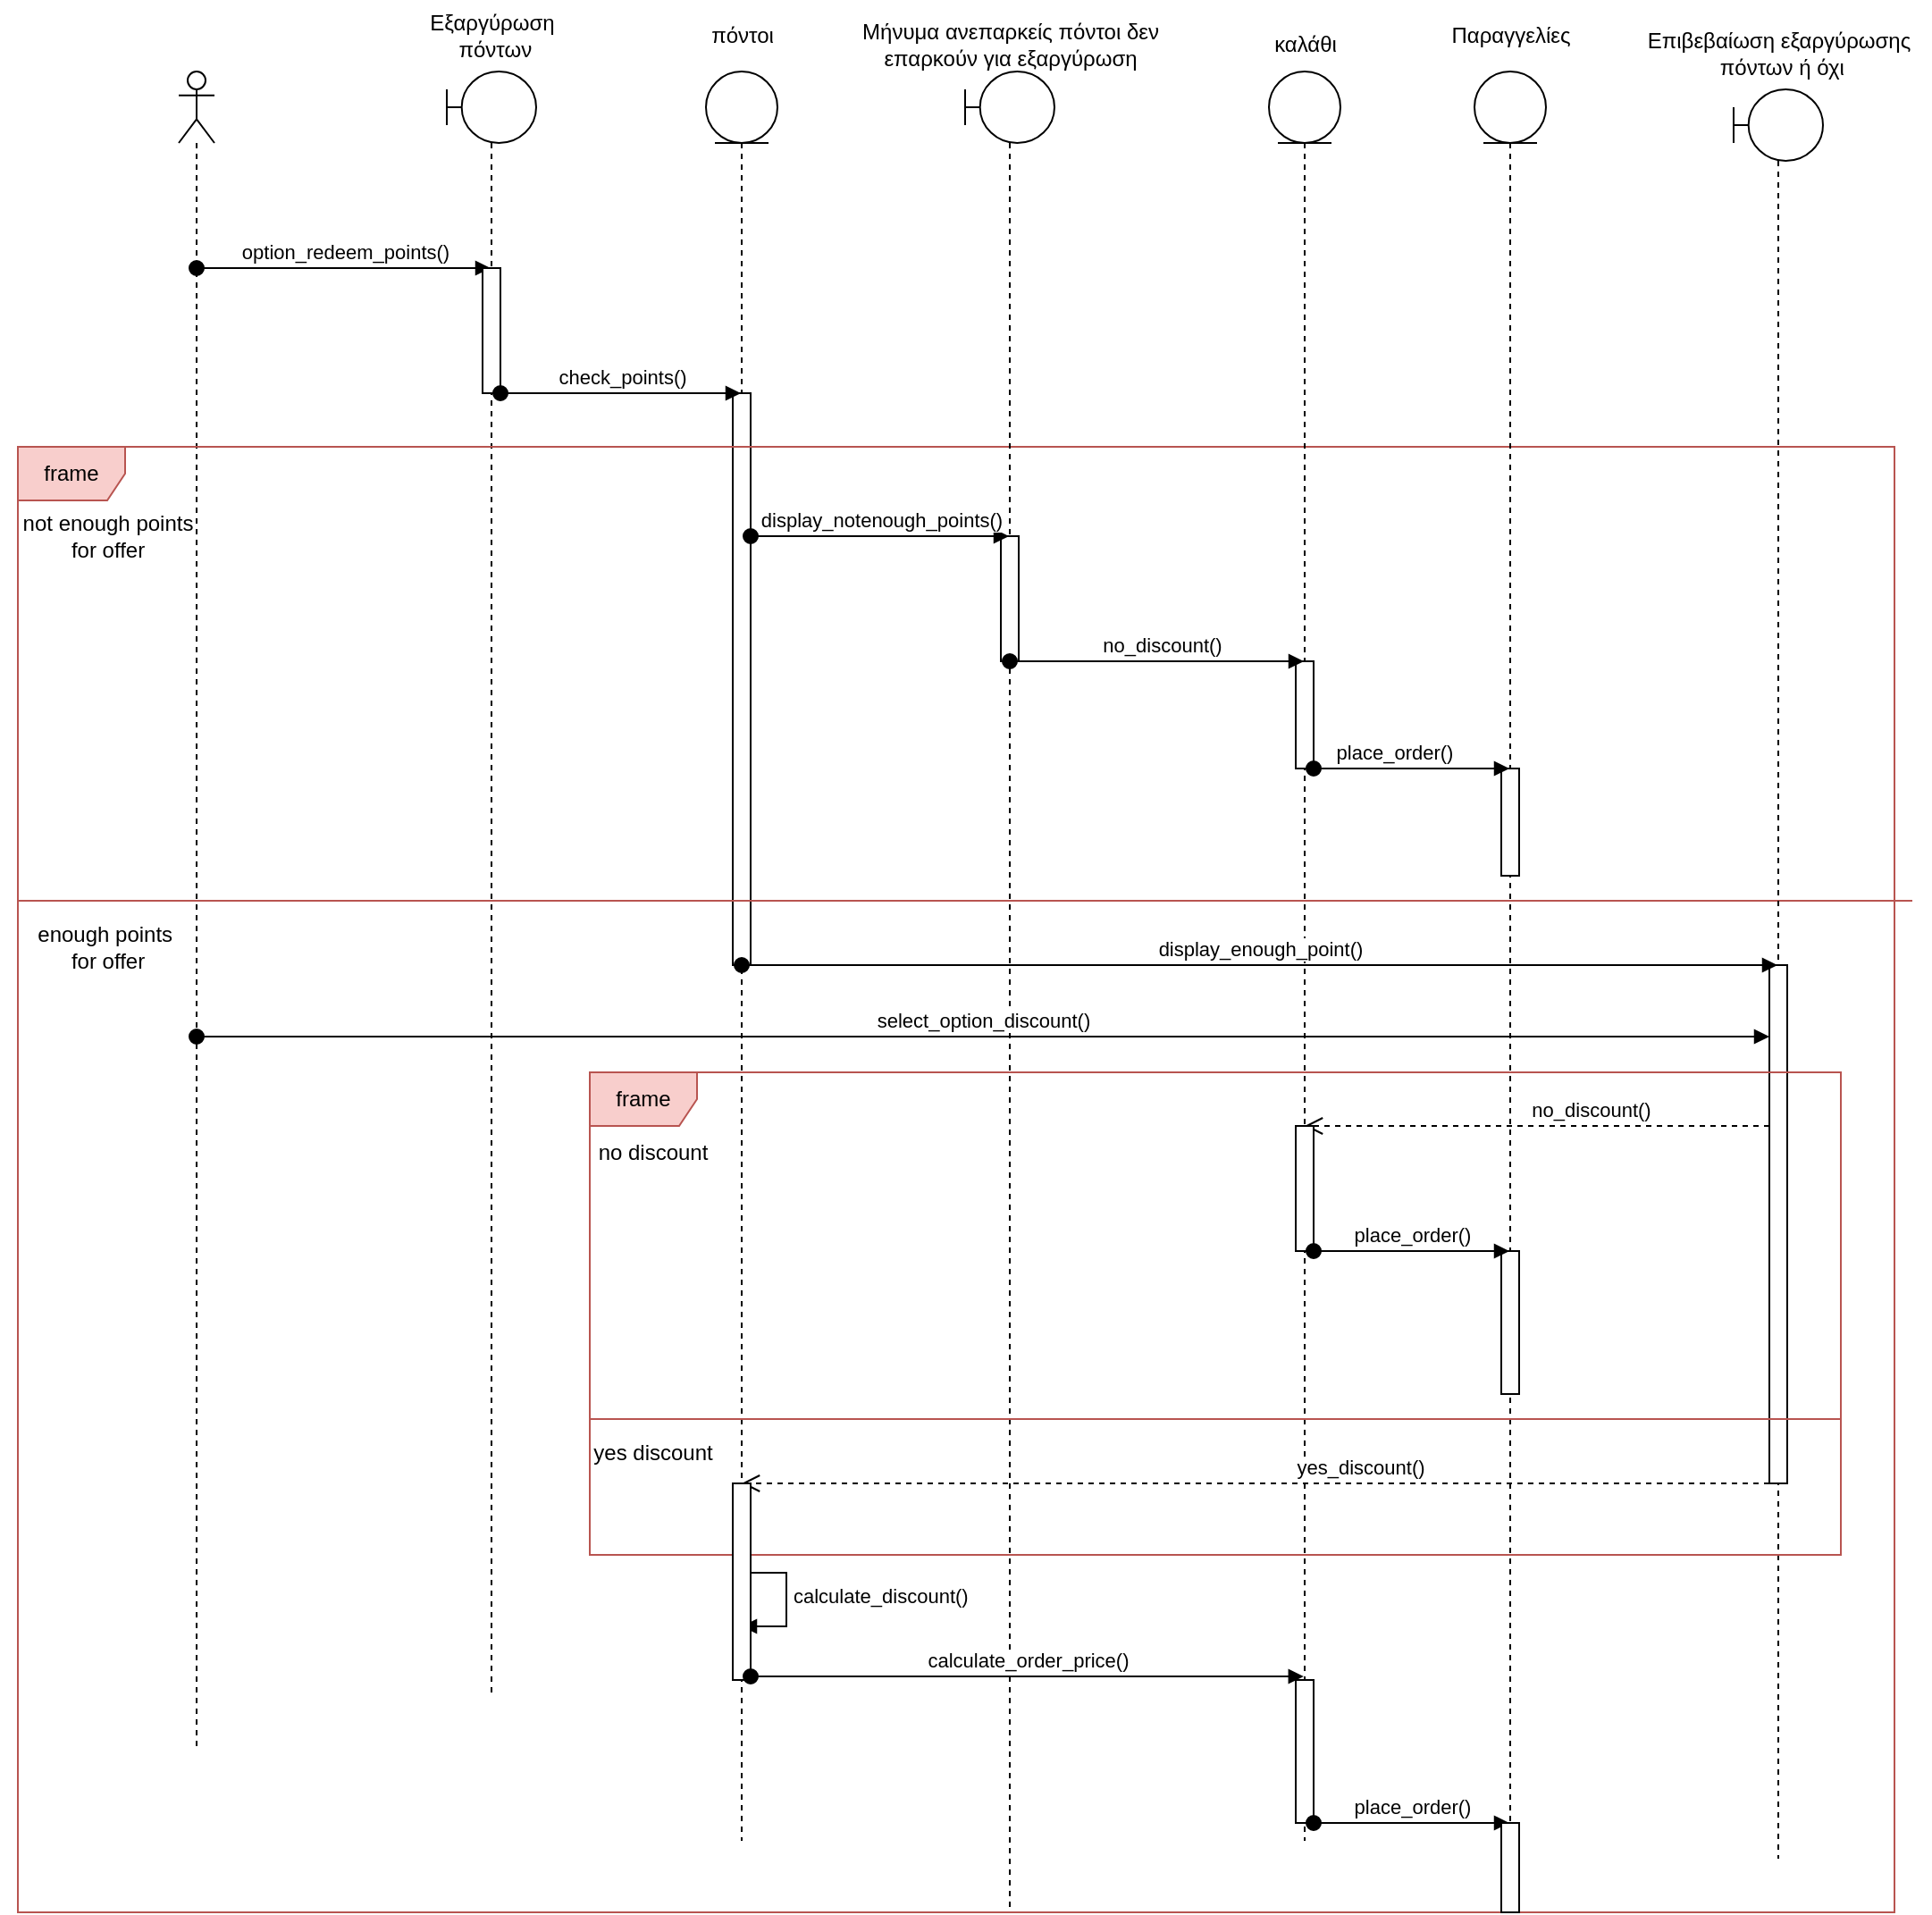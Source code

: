 <mxfile version="21.2.1" type="device">
  <diagram name="Page-1" id="1Qh95ByNqFMj4VLGXkBR">
    <mxGraphModel dx="1371" dy="613" grid="1" gridSize="10" guides="1" tooltips="1" connect="1" arrows="1" fold="1" page="1" pageScale="1" pageWidth="850" pageHeight="1100" math="0" shadow="0">
      <root>
        <mxCell id="0" />
        <mxCell id="1" parent="0" />
        <mxCell id="mDf0052SrTb-ewjHU_Fc-1" value="" style="shape=umlLifeline;perimeter=lifelinePerimeter;whiteSpace=wrap;html=1;container=1;dropTarget=0;collapsible=0;recursiveResize=0;outlineConnect=0;portConstraint=eastwest;newEdgeStyle={&quot;edgeStyle&quot;:&quot;elbowEdgeStyle&quot;,&quot;elbow&quot;:&quot;vertical&quot;,&quot;curved&quot;:0,&quot;rounded&quot;:0};participant=umlActor;" vertex="1" parent="1">
          <mxGeometry x="90" y="40" width="20" height="940" as="geometry" />
        </mxCell>
        <mxCell id="mDf0052SrTb-ewjHU_Fc-3" value="option_redeem_points()" style="html=1;verticalAlign=bottom;startArrow=oval;startFill=1;endArrow=block;startSize=8;edgeStyle=elbowEdgeStyle;elbow=vertical;curved=0;rounded=0;" edge="1" parent="1" source="mDf0052SrTb-ewjHU_Fc-1" target="mDf0052SrTb-ewjHU_Fc-6">
          <mxGeometry width="60" relative="1" as="geometry">
            <mxPoint x="170" y="140" as="sourcePoint" />
            <mxPoint x="274.5" y="150" as="targetPoint" />
            <Array as="points">
              <mxPoint x="230" y="150" />
            </Array>
          </mxGeometry>
        </mxCell>
        <mxCell id="mDf0052SrTb-ewjHU_Fc-6" value="" style="shape=umlLifeline;perimeter=lifelinePerimeter;whiteSpace=wrap;html=1;container=1;dropTarget=0;collapsible=0;recursiveResize=0;outlineConnect=0;portConstraint=eastwest;newEdgeStyle={&quot;edgeStyle&quot;:&quot;elbowEdgeStyle&quot;,&quot;elbow&quot;:&quot;vertical&quot;,&quot;curved&quot;:0,&quot;rounded&quot;:0};participant=umlBoundary;" vertex="1" parent="1">
          <mxGeometry x="240" y="40" width="50" height="910" as="geometry" />
        </mxCell>
        <mxCell id="mDf0052SrTb-ewjHU_Fc-9" value="" style="html=1;points=[];perimeter=orthogonalPerimeter;outlineConnect=0;targetShapes=umlLifeline;portConstraint=eastwest;newEdgeStyle={&quot;edgeStyle&quot;:&quot;elbowEdgeStyle&quot;,&quot;elbow&quot;:&quot;vertical&quot;,&quot;curved&quot;:0,&quot;rounded&quot;:0};" vertex="1" parent="mDf0052SrTb-ewjHU_Fc-6">
          <mxGeometry x="20" y="110" width="10" height="70" as="geometry" />
        </mxCell>
        <mxCell id="mDf0052SrTb-ewjHU_Fc-7" value="Εξαργύρωση&lt;br&gt;&amp;nbsp;πόντων" style="text;html=1;align=center;verticalAlign=middle;resizable=0;points=[];autosize=1;strokeColor=none;fillColor=none;" vertex="1" parent="1">
          <mxGeometry x="220" width="90" height="40" as="geometry" />
        </mxCell>
        <mxCell id="mDf0052SrTb-ewjHU_Fc-10" value="" style="shape=umlLifeline;perimeter=lifelinePerimeter;whiteSpace=wrap;html=1;container=1;dropTarget=0;collapsible=0;recursiveResize=0;outlineConnect=0;portConstraint=eastwest;newEdgeStyle={&quot;edgeStyle&quot;:&quot;elbowEdgeStyle&quot;,&quot;elbow&quot;:&quot;vertical&quot;,&quot;curved&quot;:0,&quot;rounded&quot;:0};participant=umlEntity;" vertex="1" parent="1">
          <mxGeometry x="385" y="40" width="40" height="990" as="geometry" />
        </mxCell>
        <mxCell id="mDf0052SrTb-ewjHU_Fc-13" value="" style="html=1;points=[];perimeter=orthogonalPerimeter;outlineConnect=0;targetShapes=umlLifeline;portConstraint=eastwest;newEdgeStyle={&quot;edgeStyle&quot;:&quot;elbowEdgeStyle&quot;,&quot;elbow&quot;:&quot;vertical&quot;,&quot;curved&quot;:0,&quot;rounded&quot;:0};" vertex="1" parent="mDf0052SrTb-ewjHU_Fc-10">
          <mxGeometry x="15" y="180" width="10" height="320" as="geometry" />
        </mxCell>
        <mxCell id="mDf0052SrTb-ewjHU_Fc-11" value="πόντοι" style="text;html=1;align=center;verticalAlign=middle;resizable=0;points=[];autosize=1;strokeColor=none;fillColor=none;" vertex="1" parent="1">
          <mxGeometry x="375" y="5" width="60" height="30" as="geometry" />
        </mxCell>
        <mxCell id="mDf0052SrTb-ewjHU_Fc-12" value="check_points()" style="html=1;verticalAlign=bottom;startArrow=oval;startFill=1;endArrow=block;startSize=8;edgeStyle=elbowEdgeStyle;elbow=vertical;curved=0;rounded=0;" edge="1" parent="1" source="mDf0052SrTb-ewjHU_Fc-9" target="mDf0052SrTb-ewjHU_Fc-10">
          <mxGeometry width="60" relative="1" as="geometry">
            <mxPoint x="310" y="220" as="sourcePoint" />
            <mxPoint x="370" y="220" as="targetPoint" />
            <Array as="points">
              <mxPoint x="360" y="220" />
            </Array>
          </mxGeometry>
        </mxCell>
        <mxCell id="mDf0052SrTb-ewjHU_Fc-14" value="frame" style="shape=umlFrame;whiteSpace=wrap;html=1;pointerEvents=0;fillColor=#f8cecc;strokeColor=#b85450;" vertex="1" parent="1">
          <mxGeometry y="250" width="1050" height="820" as="geometry" />
        </mxCell>
        <mxCell id="mDf0052SrTb-ewjHU_Fc-15" value="not enough points&lt;br&gt;for offer" style="text;html=1;align=center;verticalAlign=middle;resizable=0;points=[];autosize=1;strokeColor=none;fillColor=none;" vertex="1" parent="1">
          <mxGeometry x="-10" y="280" width="120" height="40" as="geometry" />
        </mxCell>
        <mxCell id="mDf0052SrTb-ewjHU_Fc-17" value="" style="shape=umlLifeline;perimeter=lifelinePerimeter;whiteSpace=wrap;html=1;container=1;dropTarget=0;collapsible=0;recursiveResize=0;outlineConnect=0;portConstraint=eastwest;newEdgeStyle={&quot;edgeStyle&quot;:&quot;elbowEdgeStyle&quot;,&quot;elbow&quot;:&quot;vertical&quot;,&quot;curved&quot;:0,&quot;rounded&quot;:0};participant=umlBoundary;" vertex="1" parent="1">
          <mxGeometry x="530" y="40" width="50" height="1030" as="geometry" />
        </mxCell>
        <mxCell id="mDf0052SrTb-ewjHU_Fc-20" value="" style="html=1;points=[];perimeter=orthogonalPerimeter;outlineConnect=0;targetShapes=umlLifeline;portConstraint=eastwest;newEdgeStyle={&quot;edgeStyle&quot;:&quot;elbowEdgeStyle&quot;,&quot;elbow&quot;:&quot;vertical&quot;,&quot;curved&quot;:0,&quot;rounded&quot;:0};" vertex="1" parent="mDf0052SrTb-ewjHU_Fc-17">
          <mxGeometry x="20" y="260" width="10" height="70" as="geometry" />
        </mxCell>
        <mxCell id="mDf0052SrTb-ewjHU_Fc-18" value="Mήνυμα ανεπαρκείς πόντοι δεν &lt;br&gt;επαρκούν για εξαργύρωση" style="text;html=1;align=center;verticalAlign=middle;resizable=0;points=[];autosize=1;strokeColor=none;fillColor=none;" vertex="1" parent="1">
          <mxGeometry x="460" y="5" width="190" height="40" as="geometry" />
        </mxCell>
        <mxCell id="mDf0052SrTb-ewjHU_Fc-19" value="display_notenough_points()" style="html=1;verticalAlign=bottom;startArrow=oval;startFill=1;endArrow=block;startSize=8;edgeStyle=elbowEdgeStyle;elbow=vertical;curved=0;rounded=0;" edge="1" parent="1" source="mDf0052SrTb-ewjHU_Fc-13" target="mDf0052SrTb-ewjHU_Fc-17">
          <mxGeometry width="60" relative="1" as="geometry">
            <mxPoint x="425" y="299.5" as="sourcePoint" />
            <mxPoint x="485" y="299.5" as="targetPoint" />
            <Array as="points">
              <mxPoint x="500" y="300" />
            </Array>
          </mxGeometry>
        </mxCell>
        <mxCell id="mDf0052SrTb-ewjHU_Fc-21" value="" style="shape=umlLifeline;perimeter=lifelinePerimeter;whiteSpace=wrap;html=1;container=1;dropTarget=0;collapsible=0;recursiveResize=0;outlineConnect=0;portConstraint=eastwest;newEdgeStyle={&quot;edgeStyle&quot;:&quot;elbowEdgeStyle&quot;,&quot;elbow&quot;:&quot;vertical&quot;,&quot;curved&quot;:0,&quot;rounded&quot;:0};participant=umlEntity;" vertex="1" parent="1">
          <mxGeometry x="700" y="40" width="40" height="990" as="geometry" />
        </mxCell>
        <mxCell id="mDf0052SrTb-ewjHU_Fc-24" value="" style="html=1;points=[];perimeter=orthogonalPerimeter;outlineConnect=0;targetShapes=umlLifeline;portConstraint=eastwest;newEdgeStyle={&quot;edgeStyle&quot;:&quot;elbowEdgeStyle&quot;,&quot;elbow&quot;:&quot;vertical&quot;,&quot;curved&quot;:0,&quot;rounded&quot;:0};" vertex="1" parent="mDf0052SrTb-ewjHU_Fc-21">
          <mxGeometry x="15" y="330" width="10" height="60" as="geometry" />
        </mxCell>
        <mxCell id="mDf0052SrTb-ewjHU_Fc-51" value="" style="html=1;points=[];perimeter=orthogonalPerimeter;outlineConnect=0;targetShapes=umlLifeline;portConstraint=eastwest;newEdgeStyle={&quot;edgeStyle&quot;:&quot;elbowEdgeStyle&quot;,&quot;elbow&quot;:&quot;vertical&quot;,&quot;curved&quot;:0,&quot;rounded&quot;:0};" vertex="1" parent="mDf0052SrTb-ewjHU_Fc-21">
          <mxGeometry x="15" y="900" width="10" height="80" as="geometry" />
        </mxCell>
        <mxCell id="mDf0052SrTb-ewjHU_Fc-22" value="Παραγγελίες" style="text;html=1;align=center;verticalAlign=middle;resizable=0;points=[];autosize=1;strokeColor=none;fillColor=none;" vertex="1" parent="1">
          <mxGeometry x="790" y="5" width="90" height="30" as="geometry" />
        </mxCell>
        <mxCell id="mDf0052SrTb-ewjHU_Fc-23" value="no_discount()" style="html=1;verticalAlign=bottom;startArrow=oval;startFill=1;endArrow=block;startSize=8;edgeStyle=elbowEdgeStyle;elbow=vertical;curved=0;rounded=0;" edge="1" parent="1" source="mDf0052SrTb-ewjHU_Fc-17" target="mDf0052SrTb-ewjHU_Fc-21">
          <mxGeometry x="0.036" width="60" relative="1" as="geometry">
            <mxPoint x="590" y="280" as="sourcePoint" />
            <mxPoint x="650" y="280" as="targetPoint" />
            <Array as="points">
              <mxPoint x="680" y="370" />
            </Array>
            <mxPoint as="offset" />
          </mxGeometry>
        </mxCell>
        <mxCell id="mDf0052SrTb-ewjHU_Fc-25" value="καλάθι" style="text;html=1;align=center;verticalAlign=middle;resizable=0;points=[];autosize=1;strokeColor=none;fillColor=none;" vertex="1" parent="1">
          <mxGeometry x="690" y="10" width="60" height="30" as="geometry" />
        </mxCell>
        <mxCell id="mDf0052SrTb-ewjHU_Fc-28" value="" style="shape=umlLifeline;perimeter=lifelinePerimeter;whiteSpace=wrap;html=1;container=1;dropTarget=0;collapsible=0;recursiveResize=0;outlineConnect=0;portConstraint=eastwest;newEdgeStyle={&quot;edgeStyle&quot;:&quot;elbowEdgeStyle&quot;,&quot;elbow&quot;:&quot;vertical&quot;,&quot;curved&quot;:0,&quot;rounded&quot;:0};participant=umlEntity;" vertex="1" parent="1">
          <mxGeometry x="815" y="40" width="40" height="1020" as="geometry" />
        </mxCell>
        <mxCell id="mDf0052SrTb-ewjHU_Fc-30" value="" style="html=1;points=[];perimeter=orthogonalPerimeter;outlineConnect=0;targetShapes=umlLifeline;portConstraint=eastwest;newEdgeStyle={&quot;edgeStyle&quot;:&quot;elbowEdgeStyle&quot;,&quot;elbow&quot;:&quot;vertical&quot;,&quot;curved&quot;:0,&quot;rounded&quot;:0};" vertex="1" parent="mDf0052SrTb-ewjHU_Fc-28">
          <mxGeometry x="15" y="390" width="10" height="60" as="geometry" />
        </mxCell>
        <mxCell id="mDf0052SrTb-ewjHU_Fc-29" value="place_order()" style="html=1;verticalAlign=bottom;startArrow=oval;startFill=1;endArrow=block;startSize=8;edgeStyle=elbowEdgeStyle;elbow=vertical;curved=0;rounded=0;" edge="1" parent="1" source="mDf0052SrTb-ewjHU_Fc-24" target="mDf0052SrTb-ewjHU_Fc-28">
          <mxGeometry x="-0.178" width="60" relative="1" as="geometry">
            <mxPoint x="750" y="430" as="sourcePoint" />
            <mxPoint x="810" y="430" as="targetPoint" />
            <Array as="points">
              <mxPoint x="810" y="430" />
            </Array>
            <mxPoint as="offset" />
          </mxGeometry>
        </mxCell>
        <mxCell id="mDf0052SrTb-ewjHU_Fc-31" value="" style="line;strokeWidth=1;fillColor=#f8cecc;align=left;verticalAlign=middle;spacingTop=-1;spacingLeft=3;spacingRight=3;rotatable=0;labelPosition=right;points=[];portConstraint=eastwest;strokeColor=#b85450;" vertex="1" parent="1">
          <mxGeometry y="500" width="1060" height="8" as="geometry" />
        </mxCell>
        <mxCell id="mDf0052SrTb-ewjHU_Fc-32" value="enough points&amp;nbsp;&lt;br&gt;for offer" style="text;html=1;align=center;verticalAlign=middle;resizable=0;points=[];autosize=1;strokeColor=none;fillColor=none;" vertex="1" parent="1">
          <mxGeometry y="510" width="100" height="40" as="geometry" />
        </mxCell>
        <mxCell id="mDf0052SrTb-ewjHU_Fc-33" value="" style="shape=umlLifeline;perimeter=lifelinePerimeter;whiteSpace=wrap;html=1;container=1;dropTarget=0;collapsible=0;recursiveResize=0;outlineConnect=0;portConstraint=eastwest;newEdgeStyle={&quot;edgeStyle&quot;:&quot;elbowEdgeStyle&quot;,&quot;elbow&quot;:&quot;vertical&quot;,&quot;curved&quot;:0,&quot;rounded&quot;:0};participant=umlBoundary;" vertex="1" parent="1">
          <mxGeometry x="960" y="50" width="50" height="990" as="geometry" />
        </mxCell>
        <mxCell id="mDf0052SrTb-ewjHU_Fc-36" value="" style="html=1;points=[];perimeter=orthogonalPerimeter;outlineConnect=0;targetShapes=umlLifeline;portConstraint=eastwest;newEdgeStyle={&quot;edgeStyle&quot;:&quot;elbowEdgeStyle&quot;,&quot;elbow&quot;:&quot;vertical&quot;,&quot;curved&quot;:0,&quot;rounded&quot;:0};" vertex="1" parent="mDf0052SrTb-ewjHU_Fc-33">
          <mxGeometry x="20" y="490" width="10" height="290" as="geometry" />
        </mxCell>
        <mxCell id="mDf0052SrTb-ewjHU_Fc-34" value="Επιβεβαίωση εξαργύρωσης&lt;br&gt;&amp;nbsp;πόντων ή όχι" style="text;html=1;align=center;verticalAlign=middle;resizable=0;points=[];autosize=1;strokeColor=none;fillColor=none;" vertex="1" parent="1">
          <mxGeometry x="900" y="10" width="170" height="40" as="geometry" />
        </mxCell>
        <mxCell id="mDf0052SrTb-ewjHU_Fc-35" value="display_enough_point()" style="html=1;verticalAlign=bottom;startArrow=oval;startFill=1;endArrow=block;startSize=8;edgeStyle=elbowEdgeStyle;elbow=vertical;curved=0;rounded=0;" edge="1" parent="1" source="mDf0052SrTb-ewjHU_Fc-10" target="mDf0052SrTb-ewjHU_Fc-33">
          <mxGeometry width="60" relative="1" as="geometry">
            <mxPoint x="330" y="570" as="sourcePoint" />
            <mxPoint x="390" y="570" as="targetPoint" />
            <Array as="points">
              <mxPoint x="460" y="540" />
            </Array>
          </mxGeometry>
        </mxCell>
        <mxCell id="mDf0052SrTb-ewjHU_Fc-37" value="frame" style="shape=umlFrame;whiteSpace=wrap;html=1;pointerEvents=0;fillColor=#f8cecc;strokeColor=#b85450;" vertex="1" parent="1">
          <mxGeometry x="320" y="600" width="700" height="270" as="geometry" />
        </mxCell>
        <mxCell id="mDf0052SrTb-ewjHU_Fc-38" value="select_option_discount()" style="html=1;verticalAlign=bottom;startArrow=oval;startFill=1;endArrow=block;startSize=8;edgeStyle=elbowEdgeStyle;elbow=vertical;curved=0;rounded=0;" edge="1" parent="1" source="mDf0052SrTb-ewjHU_Fc-1" target="mDf0052SrTb-ewjHU_Fc-36">
          <mxGeometry width="60" relative="1" as="geometry">
            <mxPoint x="890" y="580" as="sourcePoint" />
            <mxPoint x="950" y="580" as="targetPoint" />
            <Array as="points">
              <mxPoint x="940" y="580" />
            </Array>
          </mxGeometry>
        </mxCell>
        <mxCell id="mDf0052SrTb-ewjHU_Fc-39" value="no discount" style="text;html=1;align=center;verticalAlign=middle;resizable=0;points=[];autosize=1;strokeColor=none;fillColor=none;" vertex="1" parent="1">
          <mxGeometry x="315" y="630" width="80" height="30" as="geometry" />
        </mxCell>
        <mxCell id="mDf0052SrTb-ewjHU_Fc-40" value="no_discount()" style="html=1;verticalAlign=bottom;endArrow=open;dashed=1;endSize=8;edgeStyle=elbowEdgeStyle;elbow=vertical;curved=0;rounded=0;" edge="1" parent="1" source="mDf0052SrTb-ewjHU_Fc-36" target="mDf0052SrTb-ewjHU_Fc-21">
          <mxGeometry x="-0.232" relative="1" as="geometry">
            <mxPoint x="950" y="630" as="sourcePoint" />
            <mxPoint x="870" y="630" as="targetPoint" />
            <Array as="points">
              <mxPoint x="950" y="630" />
              <mxPoint x="760" y="640" />
            </Array>
            <mxPoint as="offset" />
          </mxGeometry>
        </mxCell>
        <mxCell id="mDf0052SrTb-ewjHU_Fc-41" value="" style="html=1;points=[];perimeter=orthogonalPerimeter;outlineConnect=0;targetShapes=umlLifeline;portConstraint=eastwest;newEdgeStyle={&quot;edgeStyle&quot;:&quot;elbowEdgeStyle&quot;,&quot;elbow&quot;:&quot;vertical&quot;,&quot;curved&quot;:0,&quot;rounded&quot;:0};" vertex="1" parent="1">
          <mxGeometry x="715" y="630" width="10" height="70" as="geometry" />
        </mxCell>
        <mxCell id="mDf0052SrTb-ewjHU_Fc-42" value="" style="html=1;points=[];perimeter=orthogonalPerimeter;outlineConnect=0;targetShapes=umlLifeline;portConstraint=eastwest;newEdgeStyle={&quot;edgeStyle&quot;:&quot;elbowEdgeStyle&quot;,&quot;elbow&quot;:&quot;vertical&quot;,&quot;curved&quot;:0,&quot;rounded&quot;:0};" vertex="1" parent="1">
          <mxGeometry x="830" y="700" width="10" height="80" as="geometry" />
        </mxCell>
        <mxCell id="mDf0052SrTb-ewjHU_Fc-43" value="place_order()" style="html=1;verticalAlign=bottom;startArrow=oval;startFill=1;endArrow=block;startSize=8;edgeStyle=elbowEdgeStyle;elbow=vertical;curved=0;rounded=0;" edge="1" parent="1" source="mDf0052SrTb-ewjHU_Fc-41" target="mDf0052SrTb-ewjHU_Fc-28">
          <mxGeometry width="60" relative="1" as="geometry">
            <mxPoint x="740" y="699" as="sourcePoint" />
            <mxPoint x="800" y="699" as="targetPoint" />
            <Array as="points">
              <mxPoint x="810" y="700" />
            </Array>
          </mxGeometry>
        </mxCell>
        <mxCell id="mDf0052SrTb-ewjHU_Fc-44" value="" style="line;strokeWidth=1;fillColor=#f8cecc;align=left;verticalAlign=middle;spacingTop=-1;spacingLeft=3;spacingRight=3;rotatable=0;labelPosition=right;points=[];portConstraint=eastwest;strokeColor=#b85450;" vertex="1" parent="1">
          <mxGeometry x="320" y="790" width="700" height="8" as="geometry" />
        </mxCell>
        <mxCell id="mDf0052SrTb-ewjHU_Fc-45" value="yes discount" style="text;html=1;align=center;verticalAlign=middle;resizable=0;points=[];autosize=1;strokeColor=none;fillColor=none;" vertex="1" parent="1">
          <mxGeometry x="310" y="798" width="90" height="30" as="geometry" />
        </mxCell>
        <mxCell id="mDf0052SrTb-ewjHU_Fc-46" value="yes_discount()" style="html=1;verticalAlign=bottom;endArrow=open;dashed=1;endSize=8;edgeStyle=elbowEdgeStyle;elbow=vertical;curved=0;rounded=0;" edge="1" parent="1" source="mDf0052SrTb-ewjHU_Fc-36" target="mDf0052SrTb-ewjHU_Fc-10">
          <mxGeometry x="-0.201" relative="1" as="geometry">
            <mxPoint x="970" y="828" as="sourcePoint" />
            <mxPoint x="890" y="828" as="targetPoint" />
            <Array as="points">
              <mxPoint x="950" y="830" />
              <mxPoint x="440" y="770" />
            </Array>
            <mxPoint as="offset" />
          </mxGeometry>
        </mxCell>
        <mxCell id="mDf0052SrTb-ewjHU_Fc-48" value="calculate_discount()" style="html=1;align=left;spacingLeft=2;endArrow=block;rounded=0;edgeStyle=orthogonalEdgeStyle;curved=0;rounded=0;" edge="1" parent="1">
          <mxGeometry x="0.012" relative="1" as="geometry">
            <mxPoint x="400" y="880" as="sourcePoint" />
            <Array as="points">
              <mxPoint x="430" y="910" />
            </Array>
            <mxPoint x="405" y="910" as="targetPoint" />
            <mxPoint as="offset" />
          </mxGeometry>
        </mxCell>
        <mxCell id="mDf0052SrTb-ewjHU_Fc-49" value="" style="html=1;points=[];perimeter=orthogonalPerimeter;outlineConnect=0;targetShapes=umlLifeline;portConstraint=eastwest;newEdgeStyle={&quot;edgeStyle&quot;:&quot;elbowEdgeStyle&quot;,&quot;elbow&quot;:&quot;vertical&quot;,&quot;curved&quot;:0,&quot;rounded&quot;:0};" vertex="1" parent="1">
          <mxGeometry x="400" y="830" width="10" height="110" as="geometry" />
        </mxCell>
        <mxCell id="mDf0052SrTb-ewjHU_Fc-50" value="calculate_order_price()" style="html=1;verticalAlign=bottom;startArrow=oval;startFill=1;endArrow=block;startSize=8;edgeStyle=elbowEdgeStyle;elbow=vertical;curved=0;rounded=0;entryX=0.485;entryY=0.907;entryDx=0;entryDy=0;entryPerimeter=0;" edge="1" parent="1" source="mDf0052SrTb-ewjHU_Fc-49" target="mDf0052SrTb-ewjHU_Fc-21">
          <mxGeometry width="60" relative="1" as="geometry">
            <mxPoint x="570" y="940" as="sourcePoint" />
            <mxPoint x="630" y="940" as="targetPoint" />
          </mxGeometry>
        </mxCell>
        <mxCell id="mDf0052SrTb-ewjHU_Fc-52" value="place_order()" style="html=1;verticalAlign=bottom;startArrow=oval;startFill=1;endArrow=block;startSize=8;edgeStyle=elbowEdgeStyle;elbow=vertical;curved=0;rounded=0;" edge="1" parent="1" source="mDf0052SrTb-ewjHU_Fc-51" target="mDf0052SrTb-ewjHU_Fc-28">
          <mxGeometry width="60" relative="1" as="geometry">
            <mxPoint x="740" y="1020" as="sourcePoint" />
            <mxPoint x="800" y="1020" as="targetPoint" />
            <Array as="points">
              <mxPoint x="800" y="1020" />
            </Array>
          </mxGeometry>
        </mxCell>
        <mxCell id="mDf0052SrTb-ewjHU_Fc-53" value="" style="html=1;points=[];perimeter=orthogonalPerimeter;outlineConnect=0;targetShapes=umlLifeline;portConstraint=eastwest;newEdgeStyle={&quot;edgeStyle&quot;:&quot;elbowEdgeStyle&quot;,&quot;elbow&quot;:&quot;vertical&quot;,&quot;curved&quot;:0,&quot;rounded&quot;:0};" vertex="1" parent="1">
          <mxGeometry x="830" y="1020" width="10" height="50" as="geometry" />
        </mxCell>
      </root>
    </mxGraphModel>
  </diagram>
</mxfile>
